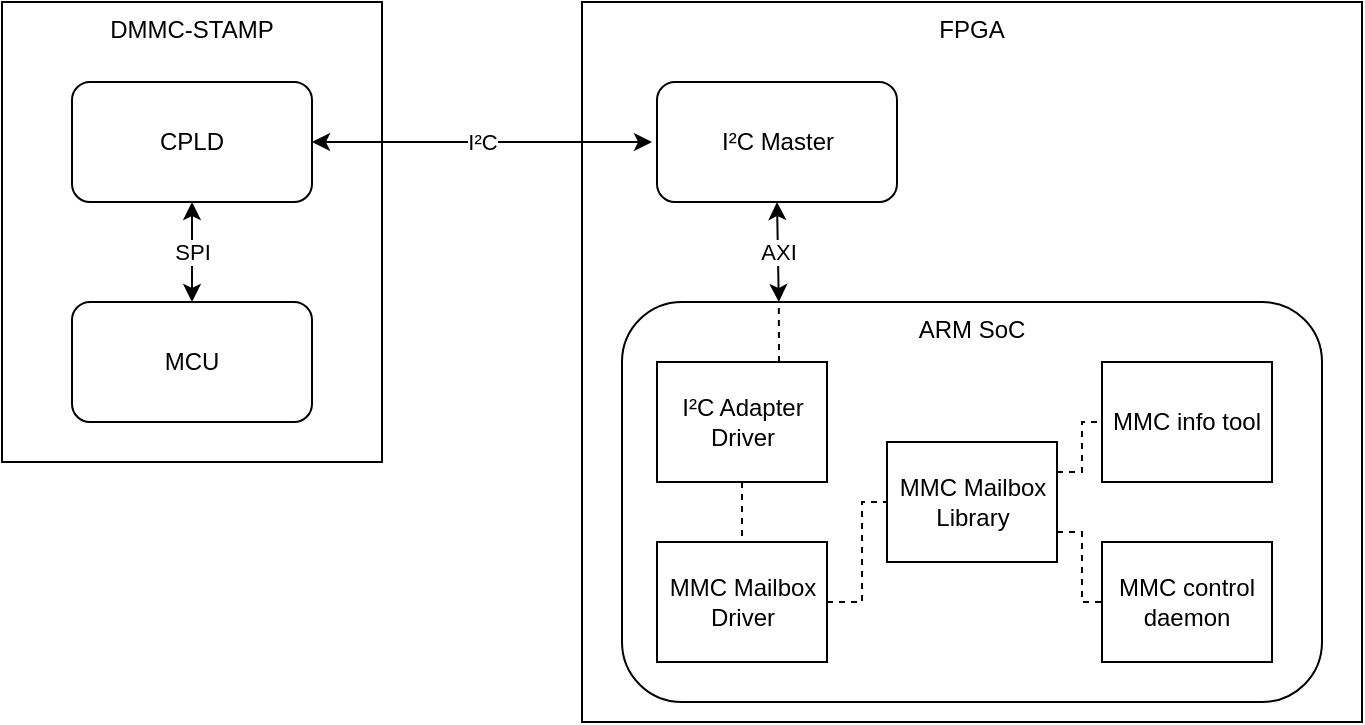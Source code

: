 <mxfile version="19.0.3" type="device"><diagram id="Yzxpn7n5iX9V7iIQtY-G" name="Page-1"><mxGraphModel dx="701" dy="503" grid="1" gridSize="10" guides="1" tooltips="1" connect="1" arrows="1" fold="1" page="1" pageScale="1" pageWidth="850" pageHeight="1100" math="0" shadow="0"><root><mxCell id="0"/><mxCell id="1" parent="0"/><mxCell id="ehwoYGlzg0OJtdq5tpYY-1" value="DMMC-STAMP" style="rounded=0;whiteSpace=wrap;html=1;labelPosition=center;verticalLabelPosition=middle;align=center;verticalAlign=top;" parent="1" vertex="1"><mxGeometry x="80" y="320" width="190" height="230" as="geometry"/></mxCell><mxCell id="ehwoYGlzg0OJtdq5tpYY-2" value="MCU" style="rounded=1;whiteSpace=wrap;html=1;" parent="1" vertex="1"><mxGeometry x="115" y="470" width="120" height="60" as="geometry"/></mxCell><mxCell id="ehwoYGlzg0OJtdq5tpYY-3" value="CPLD" style="rounded=1;whiteSpace=wrap;html=1;" parent="1" vertex="1"><mxGeometry x="115" y="360" width="120" height="60" as="geometry"/></mxCell><mxCell id="ehwoYGlzg0OJtdq5tpYY-4" value="SPI" style="endArrow=classic;startArrow=classic;html=1;exitX=0.5;exitY=0;exitDx=0;exitDy=0;entryX=0.5;entryY=1;entryDx=0;entryDy=0;" parent="1" source="ehwoYGlzg0OJtdq5tpYY-2" target="ehwoYGlzg0OJtdq5tpYY-3" edge="1"><mxGeometry width="50" height="50" relative="1" as="geometry"><mxPoint x="120" y="470" as="sourcePoint"/><mxPoint x="170" y="420" as="targetPoint"/></mxGeometry></mxCell><mxCell id="xRyhWBXQhQrXOV6osd7i-1" value="FPGA" style="rounded=0;whiteSpace=wrap;html=1;labelPosition=center;verticalLabelPosition=middle;align=center;verticalAlign=top;" vertex="1" parent="1"><mxGeometry x="370" y="320" width="390" height="360" as="geometry"/></mxCell><mxCell id="xRyhWBXQhQrXOV6osd7i-2" value="ARM SoC" style="rounded=1;whiteSpace=wrap;html=1;verticalAlign=top;" vertex="1" parent="1"><mxGeometry x="390" y="470" width="350" height="200" as="geometry"/></mxCell><mxCell id="xRyhWBXQhQrXOV6osd7i-3" value="I²C Master" style="rounded=1;whiteSpace=wrap;html=1;" vertex="1" parent="1"><mxGeometry x="407.5" y="360" width="120" height="60" as="geometry"/></mxCell><mxCell id="xRyhWBXQhQrXOV6osd7i-4" value="AXI" style="endArrow=classic;startArrow=classic;html=1;exitX=0.224;exitY=0;exitDx=0;exitDy=0;entryX=0.5;entryY=1;entryDx=0;entryDy=0;exitPerimeter=0;" edge="1" parent="1" source="xRyhWBXQhQrXOV6osd7i-2" target="xRyhWBXQhQrXOV6osd7i-3"><mxGeometry width="50" height="50" relative="1" as="geometry"><mxPoint x="410" y="470" as="sourcePoint"/><mxPoint x="460" y="420" as="targetPoint"/></mxGeometry></mxCell><mxCell id="xRyhWBXQhQrXOV6osd7i-5" value="I²C Adapter&lt;br&gt;Driver" style="rounded=0;whiteSpace=wrap;html=1;" vertex="1" parent="1"><mxGeometry x="407.5" y="500" width="85" height="60" as="geometry"/></mxCell><mxCell id="xRyhWBXQhQrXOV6osd7i-11" value="I²C" style="endArrow=classic;startArrow=classic;html=1;rounded=0;fontFamily=Helvetica;" edge="1" parent="1" source="ehwoYGlzg0OJtdq5tpYY-3"><mxGeometry width="50" height="50" relative="1" as="geometry"><mxPoint x="355" y="440" as="sourcePoint"/><mxPoint x="405" y="390" as="targetPoint"/></mxGeometry></mxCell><mxCell id="xRyhWBXQhQrXOV6osd7i-13" value="MMC Mailbox&lt;br&gt;Driver" style="rounded=0;whiteSpace=wrap;html=1;" vertex="1" parent="1"><mxGeometry x="407.5" y="590" width="85" height="60" as="geometry"/></mxCell><mxCell id="xRyhWBXQhQrXOV6osd7i-14" value="MMC Mailbox Library" style="rounded=0;whiteSpace=wrap;html=1;" vertex="1" parent="1"><mxGeometry x="522.5" y="540" width="85" height="60" as="geometry"/></mxCell><mxCell id="xRyhWBXQhQrXOV6osd7i-20" value="MMC info tool" style="rounded=0;whiteSpace=wrap;html=1;" vertex="1" parent="1"><mxGeometry x="630" y="500" width="85" height="60" as="geometry"/></mxCell><mxCell id="xRyhWBXQhQrXOV6osd7i-21" value="MMC control daemon" style="rounded=0;whiteSpace=wrap;html=1;" vertex="1" parent="1"><mxGeometry x="630" y="590" width="85" height="60" as="geometry"/></mxCell><mxCell id="xRyhWBXQhQrXOV6osd7i-24" value="" style="endArrow=none;dashed=1;html=1;rounded=0;fontFamily=Courier New;fontSize=8;entryX=0.224;entryY=0;entryDx=0;entryDy=0;entryPerimeter=0;exitX=0.718;exitY=0.001;exitDx=0;exitDy=0;exitPerimeter=0;" edge="1" parent="1" source="xRyhWBXQhQrXOV6osd7i-5" target="xRyhWBXQhQrXOV6osd7i-2"><mxGeometry width="50" height="50" relative="1" as="geometry"><mxPoint x="550" y="480" as="sourcePoint"/><mxPoint x="600" y="430" as="targetPoint"/></mxGeometry></mxCell><mxCell id="xRyhWBXQhQrXOV6osd7i-25" value="" style="endArrow=none;dashed=1;html=1;rounded=0;fontFamily=Courier New;fontSize=8;entryX=0.5;entryY=0;entryDx=0;entryDy=0;exitX=0.5;exitY=1;exitDx=0;exitDy=0;" edge="1" parent="1" source="xRyhWBXQhQrXOV6osd7i-5" target="xRyhWBXQhQrXOV6osd7i-13"><mxGeometry width="50" height="50" relative="1" as="geometry"><mxPoint x="460" y="560" as="sourcePoint"/><mxPoint x="510" y="510" as="targetPoint"/></mxGeometry></mxCell><mxCell id="xRyhWBXQhQrXOV6osd7i-26" value="" style="endArrow=none;dashed=1;html=1;rounded=0;fontFamily=Courier New;fontSize=8;exitX=1;exitY=0.5;exitDx=0;exitDy=0;entryX=0;entryY=0.5;entryDx=0;entryDy=0;" edge="1" parent="1" source="xRyhWBXQhQrXOV6osd7i-13" target="xRyhWBXQhQrXOV6osd7i-14"><mxGeometry width="50" height="50" relative="1" as="geometry"><mxPoint x="492.5" y="620" as="sourcePoint"/><mxPoint x="542.5" y="570" as="targetPoint"/><Array as="points"><mxPoint x="510" y="620"/><mxPoint x="510" y="570"/></Array></mxGeometry></mxCell><mxCell id="xRyhWBXQhQrXOV6osd7i-29" value="" style="endArrow=none;dashed=1;html=1;rounded=0;fontFamily=Courier New;fontSize=8;entryX=0;entryY=0.5;entryDx=0;entryDy=0;exitX=1;exitY=0.25;exitDx=0;exitDy=0;" edge="1" parent="1" source="xRyhWBXQhQrXOV6osd7i-14" target="xRyhWBXQhQrXOV6osd7i-20"><mxGeometry width="50" height="50" relative="1" as="geometry"><mxPoint x="570" y="580" as="sourcePoint"/><mxPoint x="620" y="530" as="targetPoint"/><Array as="points"><mxPoint x="620" y="555"/><mxPoint x="620" y="530"/></Array></mxGeometry></mxCell><mxCell id="xRyhWBXQhQrXOV6osd7i-30" value="" style="endArrow=none;dashed=1;html=1;rounded=0;fontFamily=Courier New;fontSize=8;exitX=1;exitY=0.75;exitDx=0;exitDy=0;entryX=0;entryY=0.5;entryDx=0;entryDy=0;" edge="1" parent="1" source="xRyhWBXQhQrXOV6osd7i-14" target="xRyhWBXQhQrXOV6osd7i-21"><mxGeometry width="50" height="50" relative="1" as="geometry"><mxPoint x="607.5" y="580" as="sourcePoint"/><mxPoint x="657.5" y="530" as="targetPoint"/><Array as="points"><mxPoint x="620" y="585"/><mxPoint x="620" y="620"/></Array></mxGeometry></mxCell></root></mxGraphModel></diagram></mxfile>